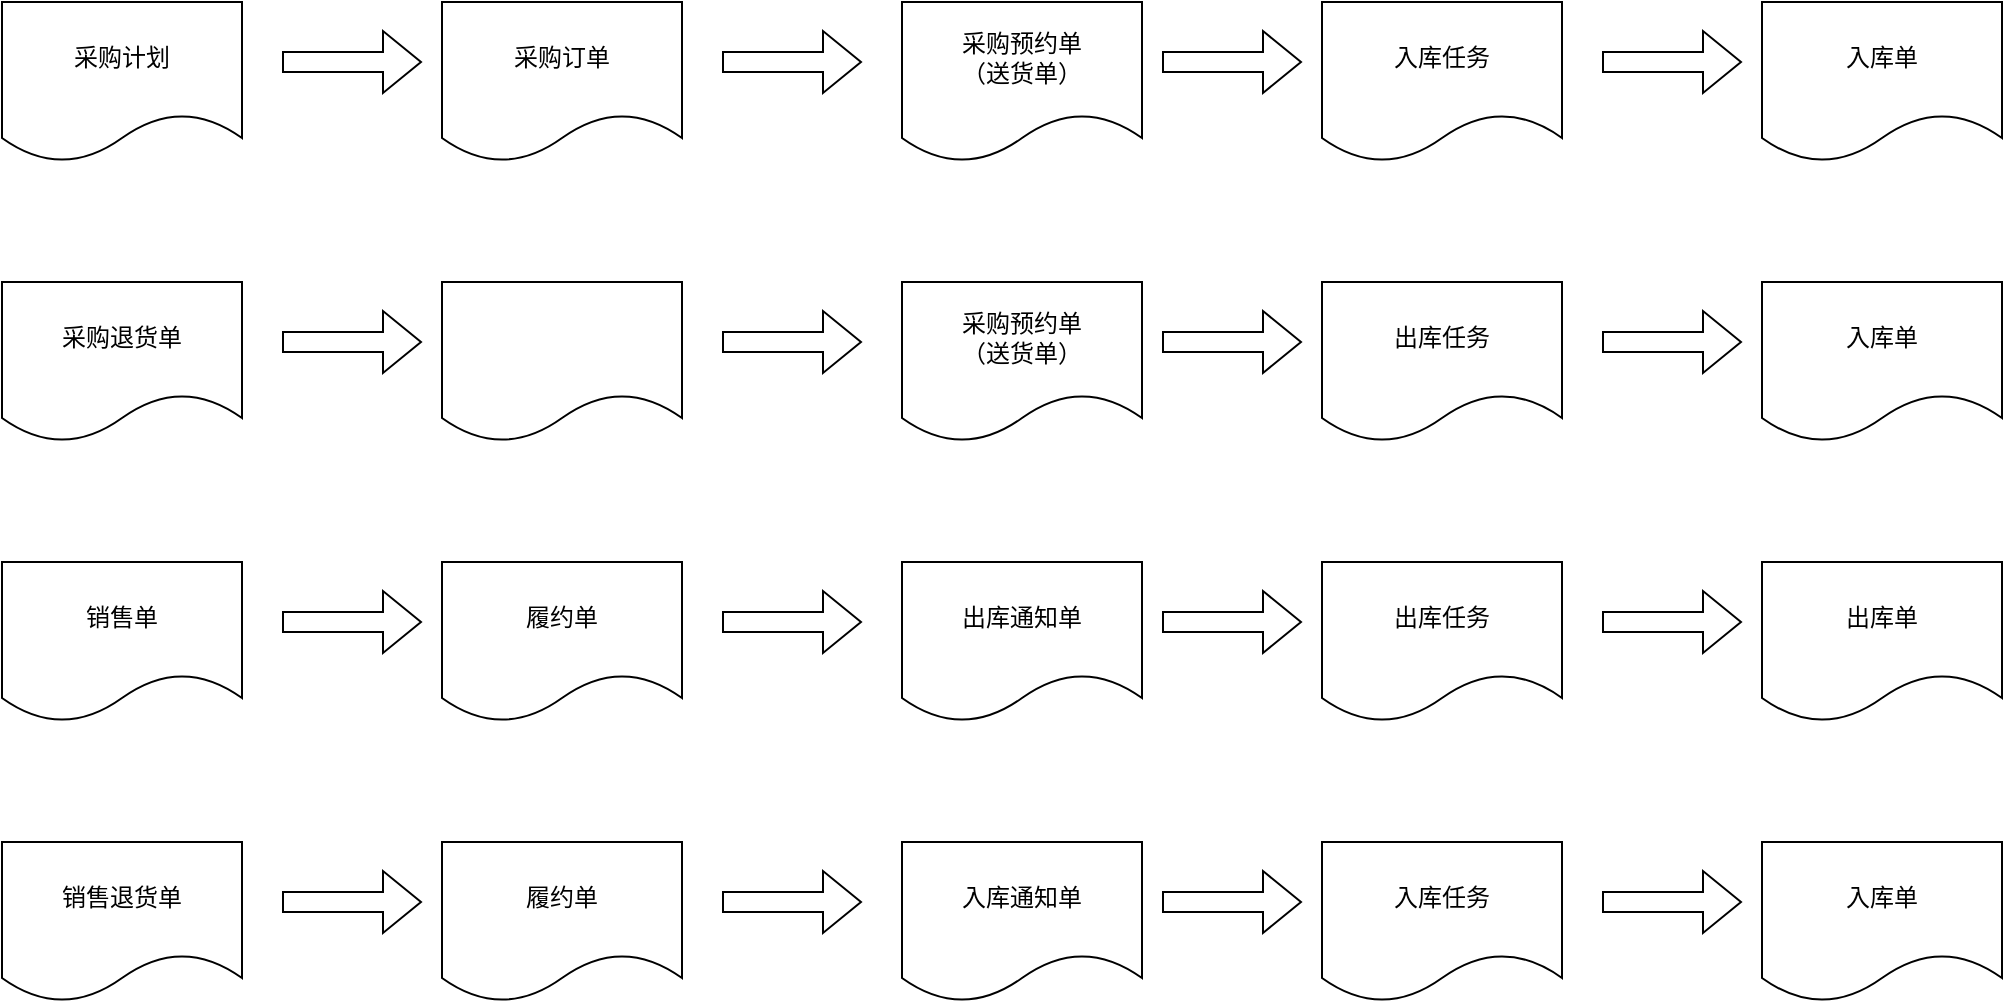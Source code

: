 <mxfile version="20.8.5" type="github">
  <diagram id="9BSfSEBx7n1tUxAudPgJ" name="第 1 页">
    <mxGraphModel dx="2093" dy="611" grid="1" gridSize="10" guides="1" tooltips="1" connect="1" arrows="1" fold="1" page="1" pageScale="1" pageWidth="827" pageHeight="1169" math="0" shadow="0">
      <root>
        <mxCell id="0" />
        <mxCell id="1" parent="0" />
        <mxCell id="_SclktuzGxWFYy_Q4PIl-11" value="采购订单" style="shape=document;whiteSpace=wrap;html=1;boundedLbl=1;" vertex="1" parent="1">
          <mxGeometry x="110" y="60" width="120" height="80" as="geometry" />
        </mxCell>
        <mxCell id="_SclktuzGxWFYy_Q4PIl-12" value="采购计划" style="shape=document;whiteSpace=wrap;html=1;boundedLbl=1;" vertex="1" parent="1">
          <mxGeometry x="-110" y="60" width="120" height="80" as="geometry" />
        </mxCell>
        <mxCell id="_SclktuzGxWFYy_Q4PIl-13" value="采购预约单&lt;br&gt;（送货单）" style="shape=document;whiteSpace=wrap;html=1;boundedLbl=1;" vertex="1" parent="1">
          <mxGeometry x="340" y="60" width="120" height="80" as="geometry" />
        </mxCell>
        <mxCell id="_SclktuzGxWFYy_Q4PIl-15" value="" style="shape=flexArrow;endArrow=classic;html=1;rounded=0;" edge="1" parent="1">
          <mxGeometry width="50" height="50" relative="1" as="geometry">
            <mxPoint x="250" y="90" as="sourcePoint" />
            <mxPoint x="320" y="90" as="targetPoint" />
          </mxGeometry>
        </mxCell>
        <mxCell id="_SclktuzGxWFYy_Q4PIl-17" value="" style="shape=flexArrow;endArrow=classic;html=1;rounded=0;" edge="1" parent="1">
          <mxGeometry width="50" height="50" relative="1" as="geometry">
            <mxPoint x="30" y="90" as="sourcePoint" />
            <mxPoint x="100" y="90" as="targetPoint" />
          </mxGeometry>
        </mxCell>
        <mxCell id="_SclktuzGxWFYy_Q4PIl-18" value="" style="shape=flexArrow;endArrow=classic;html=1;rounded=0;" edge="1" parent="1">
          <mxGeometry width="50" height="50" relative="1" as="geometry">
            <mxPoint x="470" y="90" as="sourcePoint" />
            <mxPoint x="540" y="90" as="targetPoint" />
          </mxGeometry>
        </mxCell>
        <mxCell id="_SclktuzGxWFYy_Q4PIl-19" value="入库任务" style="shape=document;whiteSpace=wrap;html=1;boundedLbl=1;" vertex="1" parent="1">
          <mxGeometry x="550" y="60" width="120" height="80" as="geometry" />
        </mxCell>
        <mxCell id="_SclktuzGxWFYy_Q4PIl-20" value="" style="shape=flexArrow;endArrow=classic;html=1;rounded=0;" edge="1" parent="1">
          <mxGeometry width="50" height="50" relative="1" as="geometry">
            <mxPoint x="690" y="90" as="sourcePoint" />
            <mxPoint x="760" y="90" as="targetPoint" />
          </mxGeometry>
        </mxCell>
        <mxCell id="_SclktuzGxWFYy_Q4PIl-21" value="入库单" style="shape=document;whiteSpace=wrap;html=1;boundedLbl=1;" vertex="1" parent="1">
          <mxGeometry x="770" y="60" width="120" height="80" as="geometry" />
        </mxCell>
        <mxCell id="_SclktuzGxWFYy_Q4PIl-22" value="履约单" style="shape=document;whiteSpace=wrap;html=1;boundedLbl=1;" vertex="1" parent="1">
          <mxGeometry x="110" y="340" width="120" height="80" as="geometry" />
        </mxCell>
        <mxCell id="_SclktuzGxWFYy_Q4PIl-23" value="销售单" style="shape=document;whiteSpace=wrap;html=1;boundedLbl=1;" vertex="1" parent="1">
          <mxGeometry x="-110" y="340" width="120" height="80" as="geometry" />
        </mxCell>
        <mxCell id="_SclktuzGxWFYy_Q4PIl-24" value="出库通知单" style="shape=document;whiteSpace=wrap;html=1;boundedLbl=1;" vertex="1" parent="1">
          <mxGeometry x="340" y="340" width="120" height="80" as="geometry" />
        </mxCell>
        <mxCell id="_SclktuzGxWFYy_Q4PIl-25" value="" style="shape=flexArrow;endArrow=classic;html=1;rounded=0;" edge="1" parent="1">
          <mxGeometry width="50" height="50" relative="1" as="geometry">
            <mxPoint x="250" y="370" as="sourcePoint" />
            <mxPoint x="320" y="370" as="targetPoint" />
          </mxGeometry>
        </mxCell>
        <mxCell id="_SclktuzGxWFYy_Q4PIl-26" value="" style="shape=flexArrow;endArrow=classic;html=1;rounded=0;" edge="1" parent="1">
          <mxGeometry width="50" height="50" relative="1" as="geometry">
            <mxPoint x="30" y="370" as="sourcePoint" />
            <mxPoint x="100" y="370" as="targetPoint" />
          </mxGeometry>
        </mxCell>
        <mxCell id="_SclktuzGxWFYy_Q4PIl-27" value="" style="shape=flexArrow;endArrow=classic;html=1;rounded=0;" edge="1" parent="1">
          <mxGeometry width="50" height="50" relative="1" as="geometry">
            <mxPoint x="470" y="370" as="sourcePoint" />
            <mxPoint x="540" y="370" as="targetPoint" />
          </mxGeometry>
        </mxCell>
        <mxCell id="_SclktuzGxWFYy_Q4PIl-28" value="出库任务" style="shape=document;whiteSpace=wrap;html=1;boundedLbl=1;" vertex="1" parent="1">
          <mxGeometry x="550" y="340" width="120" height="80" as="geometry" />
        </mxCell>
        <mxCell id="_SclktuzGxWFYy_Q4PIl-29" value="" style="shape=flexArrow;endArrow=classic;html=1;rounded=0;" edge="1" parent="1">
          <mxGeometry width="50" height="50" relative="1" as="geometry">
            <mxPoint x="690" y="370" as="sourcePoint" />
            <mxPoint x="760" y="370" as="targetPoint" />
          </mxGeometry>
        </mxCell>
        <mxCell id="_SclktuzGxWFYy_Q4PIl-30" value="出库单" style="shape=document;whiteSpace=wrap;html=1;boundedLbl=1;" vertex="1" parent="1">
          <mxGeometry x="770" y="340" width="120" height="80" as="geometry" />
        </mxCell>
        <mxCell id="_SclktuzGxWFYy_Q4PIl-31" value="履约单" style="shape=document;whiteSpace=wrap;html=1;boundedLbl=1;" vertex="1" parent="1">
          <mxGeometry x="110" y="480" width="120" height="80" as="geometry" />
        </mxCell>
        <mxCell id="_SclktuzGxWFYy_Q4PIl-32" value="销售退货单" style="shape=document;whiteSpace=wrap;html=1;boundedLbl=1;" vertex="1" parent="1">
          <mxGeometry x="-110" y="480" width="120" height="80" as="geometry" />
        </mxCell>
        <mxCell id="_SclktuzGxWFYy_Q4PIl-33" value="入库通知单" style="shape=document;whiteSpace=wrap;html=1;boundedLbl=1;" vertex="1" parent="1">
          <mxGeometry x="340" y="480" width="120" height="80" as="geometry" />
        </mxCell>
        <mxCell id="_SclktuzGxWFYy_Q4PIl-34" value="" style="shape=flexArrow;endArrow=classic;html=1;rounded=0;" edge="1" parent="1">
          <mxGeometry width="50" height="50" relative="1" as="geometry">
            <mxPoint x="250" y="510" as="sourcePoint" />
            <mxPoint x="320" y="510" as="targetPoint" />
          </mxGeometry>
        </mxCell>
        <mxCell id="_SclktuzGxWFYy_Q4PIl-35" value="" style="shape=flexArrow;endArrow=classic;html=1;rounded=0;" edge="1" parent="1">
          <mxGeometry width="50" height="50" relative="1" as="geometry">
            <mxPoint x="30" y="510" as="sourcePoint" />
            <mxPoint x="100" y="510" as="targetPoint" />
          </mxGeometry>
        </mxCell>
        <mxCell id="_SclktuzGxWFYy_Q4PIl-36" value="" style="shape=flexArrow;endArrow=classic;html=1;rounded=0;" edge="1" parent="1">
          <mxGeometry width="50" height="50" relative="1" as="geometry">
            <mxPoint x="470" y="510" as="sourcePoint" />
            <mxPoint x="540" y="510" as="targetPoint" />
          </mxGeometry>
        </mxCell>
        <mxCell id="_SclktuzGxWFYy_Q4PIl-37" value="入库任务" style="shape=document;whiteSpace=wrap;html=1;boundedLbl=1;" vertex="1" parent="1">
          <mxGeometry x="550" y="480" width="120" height="80" as="geometry" />
        </mxCell>
        <mxCell id="_SclktuzGxWFYy_Q4PIl-38" value="" style="shape=flexArrow;endArrow=classic;html=1;rounded=0;" edge="1" parent="1">
          <mxGeometry width="50" height="50" relative="1" as="geometry">
            <mxPoint x="690" y="510" as="sourcePoint" />
            <mxPoint x="760" y="510" as="targetPoint" />
          </mxGeometry>
        </mxCell>
        <mxCell id="_SclktuzGxWFYy_Q4PIl-39" value="入库单" style="shape=document;whiteSpace=wrap;html=1;boundedLbl=1;" vertex="1" parent="1">
          <mxGeometry x="770" y="480" width="120" height="80" as="geometry" />
        </mxCell>
        <mxCell id="_SclktuzGxWFYy_Q4PIl-40" value="" style="shape=document;whiteSpace=wrap;html=1;boundedLbl=1;" vertex="1" parent="1">
          <mxGeometry x="110" y="200" width="120" height="80" as="geometry" />
        </mxCell>
        <mxCell id="_SclktuzGxWFYy_Q4PIl-41" value="采购退货单" style="shape=document;whiteSpace=wrap;html=1;boundedLbl=1;" vertex="1" parent="1">
          <mxGeometry x="-110" y="200" width="120" height="80" as="geometry" />
        </mxCell>
        <mxCell id="_SclktuzGxWFYy_Q4PIl-42" value="采购预约单&lt;br&gt;（送货单）" style="shape=document;whiteSpace=wrap;html=1;boundedLbl=1;" vertex="1" parent="1">
          <mxGeometry x="340" y="200" width="120" height="80" as="geometry" />
        </mxCell>
        <mxCell id="_SclktuzGxWFYy_Q4PIl-43" value="" style="shape=flexArrow;endArrow=classic;html=1;rounded=0;" edge="1" parent="1">
          <mxGeometry width="50" height="50" relative="1" as="geometry">
            <mxPoint x="250" y="230" as="sourcePoint" />
            <mxPoint x="320" y="230" as="targetPoint" />
          </mxGeometry>
        </mxCell>
        <mxCell id="_SclktuzGxWFYy_Q4PIl-44" value="" style="shape=flexArrow;endArrow=classic;html=1;rounded=0;" edge="1" parent="1">
          <mxGeometry width="50" height="50" relative="1" as="geometry">
            <mxPoint x="30" y="230" as="sourcePoint" />
            <mxPoint x="100" y="230" as="targetPoint" />
          </mxGeometry>
        </mxCell>
        <mxCell id="_SclktuzGxWFYy_Q4PIl-45" value="" style="shape=flexArrow;endArrow=classic;html=1;rounded=0;" edge="1" parent="1">
          <mxGeometry width="50" height="50" relative="1" as="geometry">
            <mxPoint x="470" y="230" as="sourcePoint" />
            <mxPoint x="540" y="230" as="targetPoint" />
          </mxGeometry>
        </mxCell>
        <mxCell id="_SclktuzGxWFYy_Q4PIl-46" value="出库任务" style="shape=document;whiteSpace=wrap;html=1;boundedLbl=1;" vertex="1" parent="1">
          <mxGeometry x="550" y="200" width="120" height="80" as="geometry" />
        </mxCell>
        <mxCell id="_SclktuzGxWFYy_Q4PIl-47" value="" style="shape=flexArrow;endArrow=classic;html=1;rounded=0;" edge="1" parent="1">
          <mxGeometry width="50" height="50" relative="1" as="geometry">
            <mxPoint x="690" y="230" as="sourcePoint" />
            <mxPoint x="760" y="230" as="targetPoint" />
          </mxGeometry>
        </mxCell>
        <mxCell id="_SclktuzGxWFYy_Q4PIl-48" value="入库单" style="shape=document;whiteSpace=wrap;html=1;boundedLbl=1;" vertex="1" parent="1">
          <mxGeometry x="770" y="200" width="120" height="80" as="geometry" />
        </mxCell>
      </root>
    </mxGraphModel>
  </diagram>
</mxfile>
